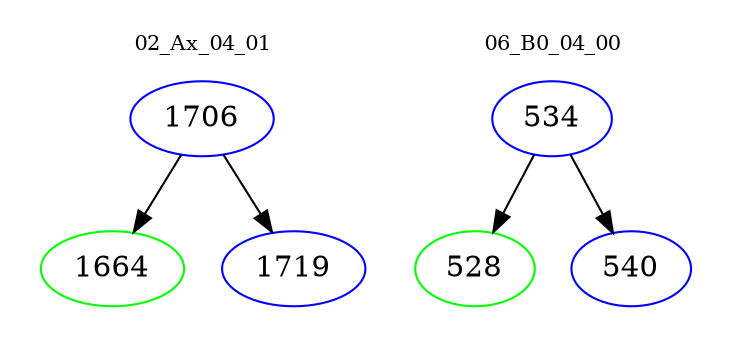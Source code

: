 digraph{
subgraph cluster_0 {
color = white
label = "02_Ax_04_01";
fontsize=10;
T0_1706 [label="1706", color="blue"]
T0_1706 -> T0_1664 [color="black"]
T0_1664 [label="1664", color="green"]
T0_1706 -> T0_1719 [color="black"]
T0_1719 [label="1719", color="blue"]
}
subgraph cluster_1 {
color = white
label = "06_B0_04_00";
fontsize=10;
T1_534 [label="534", color="blue"]
T1_534 -> T1_528 [color="black"]
T1_528 [label="528", color="green"]
T1_534 -> T1_540 [color="black"]
T1_540 [label="540", color="blue"]
}
}
